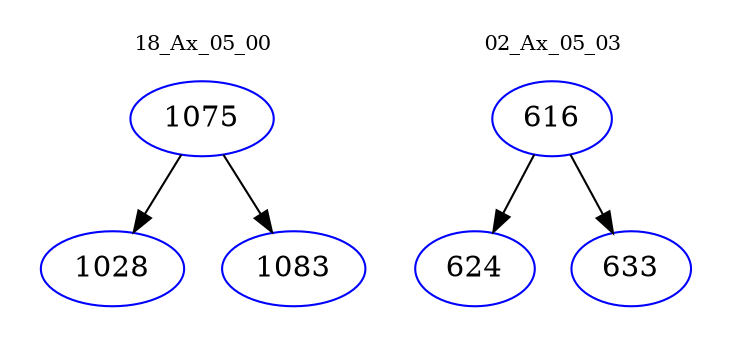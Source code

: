 digraph{
subgraph cluster_0 {
color = white
label = "18_Ax_05_00";
fontsize=10;
T0_1075 [label="1075", color="blue"]
T0_1075 -> T0_1028 [color="black"]
T0_1028 [label="1028", color="blue"]
T0_1075 -> T0_1083 [color="black"]
T0_1083 [label="1083", color="blue"]
}
subgraph cluster_1 {
color = white
label = "02_Ax_05_03";
fontsize=10;
T1_616 [label="616", color="blue"]
T1_616 -> T1_624 [color="black"]
T1_624 [label="624", color="blue"]
T1_616 -> T1_633 [color="black"]
T1_633 [label="633", color="blue"]
}
}
